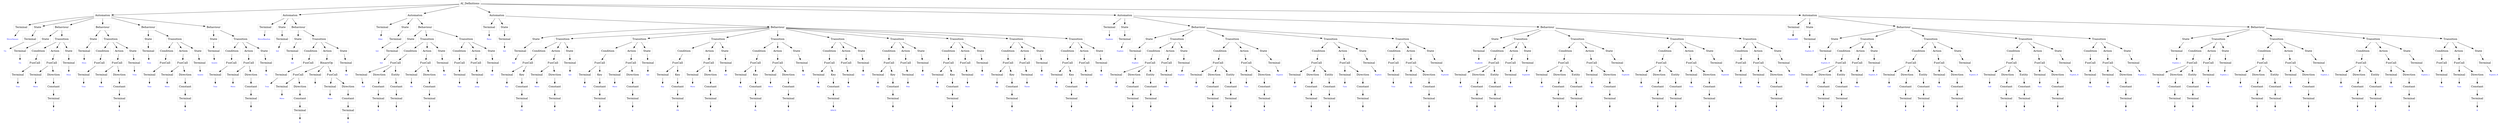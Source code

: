 
digraph AST{
node[shape=box, fontsize=16, color=gray];

"533" [label="AI_Definitions", ];
"533" -> "72";
"72" [label="Automaton", ];
"72" -> "73";
"73" [label="Terminal", ];
"-73" [label="MoverSquare", shape=none, fontsize=10, fontcolor=blue];
"73" -> "-73";
"72" -> "70";
"70" [label="State", ];
"70" -> "71";
"71" [label="Terminal", ];
"-71" [label="Un", shape=none, fontsize=10, fontcolor=blue];
"71" -> "-71";
"72" -> "24";
"24" [label="Behaviour", ];
"24" -> "10";
"10" [label="State", ];
"10" -> "11";
"11" [label="Terminal", ];
"-11" [label="Un", shape=none, fontsize=10, fontcolor=blue];
"11" -> "-11";
"24" -> "23";
"23" [label="Transition", ];
"23" -> "14";
"14" [label="Condition", ];
"14" -> "12";
"12" [label="FunCall", ];
"12" -> "13";
"13" [label="Terminal", ];
"-13" [label="True", shape=none, fontsize=10, fontcolor=blue];
"13" -> "-13";
"23" -> "20";
"20" [label="Action", ];
"20" -> "18";
"18" [label="FunCall", ];
"18" -> "19";
"19" [label="Terminal", ];
"-19" [label="Move", shape=none, fontsize=10, fontcolor=blue];
"19" -> "-19";
"18" -> "17";
"17" [label="Direction", ];
"17" -> "15";
"15" [label="Constant", ];
"15" -> "16";
"16" [label="Terminal", ];
"-16" [label="S", shape=none, fontsize=10, fontcolor=blue];
"16" -> "-16";
"23" -> "21";
"21" [label="State", ];
"21" -> "22";
"22" [label="Terminal", ];
"-22" [label="Deux", shape=none, fontsize=10, fontcolor=blue];
"22" -> "-22";
"72" -> "39";
"39" [label="Behaviour", ];
"39" -> "25";
"25" [label="State", ];
"25" -> "26";
"26" [label="Terminal", ];
"-26" [label="Deux", shape=none, fontsize=10, fontcolor=blue];
"26" -> "-26";
"39" -> "38";
"38" [label="Transition", ];
"38" -> "29";
"29" [label="Condition", ];
"29" -> "27";
"27" [label="FunCall", ];
"27" -> "28";
"28" [label="Terminal", ];
"-28" [label="True", shape=none, fontsize=10, fontcolor=blue];
"28" -> "-28";
"38" -> "35";
"35" [label="Action", ];
"35" -> "33";
"33" [label="FunCall", ];
"33" -> "34";
"34" [label="Terminal", ];
"-34" [label="Move", shape=none, fontsize=10, fontcolor=blue];
"34" -> "-34";
"33" -> "32";
"32" [label="Direction", ];
"32" -> "30";
"30" [label="Constant", ];
"30" -> "31";
"31" [label="Terminal", ];
"-31" [label="E", shape=none, fontsize=10, fontcolor=blue];
"31" -> "-31";
"38" -> "36";
"36" [label="State", ];
"36" -> "37";
"37" [label="Terminal", ];
"-37" [label="Trois", shape=none, fontsize=10, fontcolor=blue];
"37" -> "-37";
"72" -> "54";
"54" [label="Behaviour", ];
"54" -> "40";
"40" [label="State", ];
"40" -> "41";
"41" [label="Terminal", ];
"-41" [label="Trois", shape=none, fontsize=10, fontcolor=blue];
"41" -> "-41";
"54" -> "53";
"53" [label="Transition", ];
"53" -> "44";
"44" [label="Condition", ];
"44" -> "42";
"42" [label="FunCall", ];
"42" -> "43";
"43" [label="Terminal", ];
"-43" [label="True", shape=none, fontsize=10, fontcolor=blue];
"43" -> "-43";
"53" -> "50";
"50" [label="Action", ];
"50" -> "48";
"48" [label="FunCall", ];
"48" -> "49";
"49" [label="Terminal", ];
"-49" [label="Move", shape=none, fontsize=10, fontcolor=blue];
"49" -> "-49";
"48" -> "47";
"47" [label="Direction", ];
"47" -> "45";
"45" [label="Constant", ];
"45" -> "46";
"46" [label="Terminal", ];
"-46" [label="N", shape=none, fontsize=10, fontcolor=blue];
"46" -> "-46";
"53" -> "51";
"51" [label="State", ];
"51" -> "52";
"52" [label="Terminal", ];
"-52" [label="Quatre", shape=none, fontsize=10, fontcolor=blue];
"52" -> "-52";
"72" -> "69";
"69" [label="Behaviour", ];
"69" -> "55";
"55" [label="State", ];
"55" -> "56";
"56" [label="Terminal", ];
"-56" [label="Quatre", shape=none, fontsize=10, fontcolor=blue];
"56" -> "-56";
"69" -> "68";
"68" [label="Transition", ];
"68" -> "59";
"59" [label="Condition", ];
"59" -> "57";
"57" [label="FunCall", ];
"57" -> "58";
"58" [label="Terminal", ];
"-58" [label="True", shape=none, fontsize=10, fontcolor=blue];
"58" -> "-58";
"68" -> "65";
"65" [label="Action", ];
"65" -> "63";
"63" [label="FunCall", ];
"63" -> "64";
"64" [label="Terminal", ];
"-64" [label="Move", shape=none, fontsize=10, fontcolor=blue];
"64" -> "-64";
"63" -> "62";
"62" [label="Direction", ];
"62" -> "60";
"60" [label="Constant", ];
"60" -> "61";
"61" [label="Terminal", ];
"-61" [label="O", shape=none, fontsize=10, fontcolor=blue];
"61" -> "-61";
"68" -> "66";
"66" [label="State", ];
"66" -> "67";
"67" [label="Terminal", ];
"-67" [label="Un", shape=none, fontsize=10, fontcolor=blue];
"67" -> "-67";
"533" -> "98";
"98" [label="Automaton", ];
"98" -> "99";
"99" [label="Terminal", ];
"-99" [label="MoverRandom", shape=none, fontsize=10, fontcolor=blue];
"99" -> "-99";
"98" -> "96";
"96" [label="State", ];
"96" -> "97";
"97" [label="Terminal", ];
"-97" [label="Init", shape=none, fontsize=10, fontcolor=blue];
"97" -> "-97";
"98" -> "95";
"95" [label="Behaviour", ];
"95" -> "74";
"74" [label="State", ];
"74" -> "75";
"75" [label="Terminal", ];
"-75" [label="Init", shape=none, fontsize=10, fontcolor=blue];
"75" -> "-75";
"95" -> "94";
"94" [label="Transition", ];
"94" -> "78";
"78" [label="Condition", ];
"78" -> "76";
"76" [label="FunCall", ];
"76" -> "77";
"77" [label="Terminal", ];
"-77" [label="True", shape=none, fontsize=10, fontcolor=blue];
"77" -> "-77";
"94" -> "91";
"91" [label="Action", ];
"91" -> "89";
"89" [label="BinaryOp", ];
"89" -> "82";
"82" [label="FunCall", ];
"82" -> "83";
"83" [label="Terminal", ];
"-83" [label="Move", shape=none, fontsize=10, fontcolor=blue];
"83" -> "-83";
"82" -> "81";
"81" [label="Direction", ];
"81" -> "79";
"79" [label="Constant", ];
"79" -> "80";
"80" [label="Terminal", ];
"-80" [label="E", shape=none, fontsize=10, fontcolor=blue];
"80" -> "-80";
"89" -> "90";
"90" [label="Terminal", ];
"-90" [label="/", shape=none, fontsize=10, fontcolor=blue];
"90" -> "-90";
"89" -> "87";
"87" [label="FunCall", ];
"87" -> "88";
"88" [label="Terminal", ];
"-88" [label="Move", shape=none, fontsize=10, fontcolor=blue];
"88" -> "-88";
"87" -> "86";
"86" [label="Direction", ];
"86" -> "84";
"84" [label="Constant", ];
"84" -> "85";
"85" [label="Terminal", ];
"-85" [label="O", shape=none, fontsize=10, fontcolor=blue];
"85" -> "-85";
"94" -> "92";
"92" [label="State", ];
"92" -> "93";
"93" [label="Terminal", ];
"-93" [label="Init", shape=none, fontsize=10, fontcolor=blue];
"93" -> "-93";
"533" -> "132";
"132" [label="Automaton", ];
"132" -> "133";
"133" [label="Terminal", ];
"-133" [label="Hiter", shape=none, fontsize=10, fontcolor=blue];
"133" -> "-133";
"132" -> "130";
"130" [label="State", ];
"130" -> "131";
"131" [label="Terminal", ];
"-131" [label="Init", shape=none, fontsize=10, fontcolor=blue];
"131" -> "-131";
"132" -> "129";
"129" [label="Behaviour", ];
"129" -> "100";
"100" [label="State", ];
"100" -> "101";
"101" [label="Terminal", ];
"-101" [label="Init", shape=none, fontsize=10, fontcolor=blue];
"101" -> "-101";
"129" -> "119";
"119" [label="Transition", ];
"119" -> "110";
"110" [label="Condition", ];
"110" -> "108";
"108" [label="FunCall", ];
"108" -> "109";
"109" [label="Terminal", ];
"-109" [label="Cell", shape=none, fontsize=10, fontcolor=blue];
"109" -> "-109";
"108" -> "104";
"104" [label="Direction", ];
"104" -> "102";
"102" [label="Constant", ];
"102" -> "103";
"103" [label="Terminal", ];
"-103" [label="N", shape=none, fontsize=10, fontcolor=blue];
"103" -> "-103";
"108" -> "107";
"107" [label="Entity", ];
"107" -> "105";
"105" [label="Constant", ];
"105" -> "106";
"106" [label="Terminal", ];
"-106" [label="T", shape=none, fontsize=10, fontcolor=blue];
"106" -> "-106";
"119" -> "116";
"116" [label="Action", ];
"116" -> "114";
"114" [label="FunCall", ];
"114" -> "115";
"115" [label="Terminal", ];
"-115" [label="Hit", shape=none, fontsize=10, fontcolor=blue];
"115" -> "-115";
"114" -> "113";
"113" [label="Direction", ];
"113" -> "111";
"111" [label="Constant", ];
"111" -> "112";
"112" [label="Terminal", ];
"-112" [label="N", shape=none, fontsize=10, fontcolor=blue];
"112" -> "-112";
"119" -> "117";
"117" [label="State", ];
"117" -> "118";
"118" [label="Terminal", ];
"-118" [label="Init", shape=none, fontsize=10, fontcolor=blue];
"118" -> "-118";
"129" -> "128";
"128" [label="Transition", ];
"128" -> "122";
"122" [label="Condition", ];
"122" -> "120";
"120" [label="FunCall", ];
"120" -> "121";
"121" [label="Terminal", ];
"-121" [label="True", shape=none, fontsize=10, fontcolor=blue];
"121" -> "-121";
"128" -> "125";
"125" [label="Action", ];
"125" -> "123";
"123" [label="FunCall", ];
"123" -> "124";
"124" [label="Terminal", ];
"-124" [label="Jump", shape=none, fontsize=10, fontcolor=blue];
"124" -> "-124";
"128" -> "126";
"126" [label="State", ];
"126" -> "127";
"127" [label="Terminal", ];
"-127" [label="Init", shape=none, fontsize=10, fontcolor=blue];
"127" -> "-127";
"533" -> "259";
"259" [label="Automaton", ];
"259" -> "260";
"260" [label="Terminal", ];
"-260" [label="Perso", shape=none, fontsize=10, fontcolor=blue];
"260" -> "-260";
"259" -> "257";
"257" [label="State", ];
"257" -> "258";
"258" [label="Terminal", ];
"-258" [label="Init", shape=none, fontsize=10, fontcolor=blue];
"258" -> "-258";
"259" -> "256";
"256" [label="Behaviour", ];
"256" -> "134";
"134" [label="State", ];
"134" -> "135";
"135" [label="Terminal", ];
"-135" [label="Init", shape=none, fontsize=10, fontcolor=blue];
"135" -> "-135";
"256" -> "150";
"150" [label="Transition", ];
"150" -> "141";
"141" [label="Condition", ];
"141" -> "139";
"139" [label="FunCall", ];
"139" -> "140";
"140" [label="Terminal", ];
"-140" [label="Key", shape=none, fontsize=10, fontcolor=blue];
"140" -> "-140";
"139" -> "136";
"136" [label="Key", ];
"136" -> "137";
"137" [label="Constant", ];
"137" -> "138";
"138" [label="Terminal", ];
"-138" [label="FU", shape=none, fontsize=10, fontcolor=blue];
"138" -> "-138";
"150" -> "147";
"147" [label="Action", ];
"147" -> "145";
"145" [label="FunCall", ];
"145" -> "146";
"146" [label="Terminal", ];
"-146" [label="Move", shape=none, fontsize=10, fontcolor=blue];
"146" -> "-146";
"145" -> "144";
"144" [label="Direction", ];
"144" -> "142";
"142" [label="Constant", ];
"142" -> "143";
"143" [label="Terminal", ];
"-143" [label="N", shape=none, fontsize=10, fontcolor=blue];
"143" -> "-143";
"150" -> "148";
"148" [label="State", ];
"148" -> "149";
"149" [label="Terminal", ];
"-149" [label="Init", shape=none, fontsize=10, fontcolor=blue];
"149" -> "-149";
"256" -> "165";
"165" [label="Transition", ];
"165" -> "156";
"156" [label="Condition", ];
"156" -> "154";
"154" [label="FunCall", ];
"154" -> "155";
"155" [label="Terminal", ];
"-155" [label="Key", shape=none, fontsize=10, fontcolor=blue];
"155" -> "-155";
"154" -> "151";
"151" [label="Key", ];
"151" -> "152";
"152" [label="Constant", ];
"152" -> "153";
"153" [label="Terminal", ];
"-153" [label="FD", shape=none, fontsize=10, fontcolor=blue];
"153" -> "-153";
"165" -> "162";
"162" [label="Action", ];
"162" -> "160";
"160" [label="FunCall", ];
"160" -> "161";
"161" [label="Terminal", ];
"-161" [label="Move", shape=none, fontsize=10, fontcolor=blue];
"161" -> "-161";
"160" -> "159";
"159" [label="Direction", ];
"159" -> "157";
"157" [label="Constant", ];
"157" -> "158";
"158" [label="Terminal", ];
"-158" [label="S", shape=none, fontsize=10, fontcolor=blue];
"158" -> "-158";
"165" -> "163";
"163" [label="State", ];
"163" -> "164";
"164" [label="Terminal", ];
"-164" [label="Init", shape=none, fontsize=10, fontcolor=blue];
"164" -> "-164";
"256" -> "180";
"180" [label="Transition", ];
"180" -> "171";
"171" [label="Condition", ];
"171" -> "169";
"169" [label="FunCall", ];
"169" -> "170";
"170" [label="Terminal", ];
"-170" [label="Key", shape=none, fontsize=10, fontcolor=blue];
"170" -> "-170";
"169" -> "166";
"166" [label="Key", ];
"166" -> "167";
"167" [label="Constant", ];
"167" -> "168";
"168" [label="Terminal", ];
"-168" [label="FR", shape=none, fontsize=10, fontcolor=blue];
"168" -> "-168";
"180" -> "177";
"177" [label="Action", ];
"177" -> "175";
"175" [label="FunCall", ];
"175" -> "176";
"176" [label="Terminal", ];
"-176" [label="Move", shape=none, fontsize=10, fontcolor=blue];
"176" -> "-176";
"175" -> "174";
"174" [label="Direction", ];
"174" -> "172";
"172" [label="Constant", ];
"172" -> "173";
"173" [label="Terminal", ];
"-173" [label="E", shape=none, fontsize=10, fontcolor=blue];
"173" -> "-173";
"180" -> "178";
"178" [label="State", ];
"178" -> "179";
"179" [label="Terminal", ];
"-179" [label="Init", shape=none, fontsize=10, fontcolor=blue];
"179" -> "-179";
"256" -> "195";
"195" [label="Transition", ];
"195" -> "186";
"186" [label="Condition", ];
"186" -> "184";
"184" [label="FunCall", ];
"184" -> "185";
"185" [label="Terminal", ];
"-185" [label="Key", shape=none, fontsize=10, fontcolor=blue];
"185" -> "-185";
"184" -> "181";
"181" [label="Key", ];
"181" -> "182";
"182" [label="Constant", ];
"182" -> "183";
"183" [label="Terminal", ];
"-183" [label="FL", shape=none, fontsize=10, fontcolor=blue];
"183" -> "-183";
"195" -> "192";
"192" [label="Action", ];
"192" -> "190";
"190" [label="FunCall", ];
"190" -> "191";
"191" [label="Terminal", ];
"-191" [label="Move", shape=none, fontsize=10, fontcolor=blue];
"191" -> "-191";
"190" -> "189";
"189" [label="Direction", ];
"189" -> "187";
"187" [label="Constant", ];
"187" -> "188";
"188" [label="Terminal", ];
"-188" [label="O", shape=none, fontsize=10, fontcolor=blue];
"188" -> "-188";
"195" -> "193";
"193" [label="State", ];
"193" -> "194";
"194" [label="Terminal", ];
"-194" [label="Init", shape=none, fontsize=10, fontcolor=blue];
"194" -> "-194";
"256" -> "207";
"207" [label="Transition", ];
"207" -> "201";
"201" [label="Condition", ];
"201" -> "199";
"199" [label="FunCall", ];
"199" -> "200";
"200" [label="Terminal", ];
"-200" [label="Key", shape=none, fontsize=10, fontcolor=blue];
"200" -> "-200";
"199" -> "196";
"196" [label="Key", ];
"196" -> "197";
"197" [label="Constant", ];
"197" -> "198";
"198" [label="Terminal", ];
"-198" [label="SPACE", shape=none, fontsize=10, fontcolor=blue];
"198" -> "-198";
"207" -> "204";
"204" [label="Action", ];
"204" -> "202";
"202" [label="FunCall", ];
"202" -> "203";
"203" [label="Terminal", ];
"-203" [label="Hit", shape=none, fontsize=10, fontcolor=blue];
"203" -> "-203";
"207" -> "205";
"205" [label="State", ];
"205" -> "206";
"206" [label="Terminal", ];
"-206" [label="Init", shape=none, fontsize=10, fontcolor=blue];
"206" -> "-206";
"256" -> "219";
"219" [label="Transition", ];
"219" -> "213";
"213" [label="Condition", ];
"213" -> "211";
"211" [label="FunCall", ];
"211" -> "212";
"212" [label="Terminal", ];
"-212" [label="Key", shape=none, fontsize=10, fontcolor=blue];
"212" -> "-212";
"211" -> "208";
"208" [label="Key", ];
"208" -> "209";
"209" [label="Constant", ];
"209" -> "210";
"210" [label="Terminal", ];
"-210" [label="a", shape=none, fontsize=10, fontcolor=blue];
"210" -> "-210";
"219" -> "216";
"216" [label="Action", ];
"216" -> "214";
"214" [label="FunCall", ];
"214" -> "215";
"215" [label="Terminal", ];
"-215" [label="Pick", shape=none, fontsize=10, fontcolor=blue];
"215" -> "-215";
"219" -> "217";
"217" [label="State", ];
"217" -> "218";
"218" [label="Terminal", ];
"-218" [label="Init", shape=none, fontsize=10, fontcolor=blue];
"218" -> "-218";
"256" -> "231";
"231" [label="Transition", ];
"231" -> "225";
"225" [label="Condition", ];
"225" -> "223";
"223" [label="FunCall", ];
"223" -> "224";
"224" [label="Terminal", ];
"-224" [label="Key", shape=none, fontsize=10, fontcolor=blue];
"224" -> "-224";
"223" -> "220";
"220" [label="Key", ];
"220" -> "221";
"221" [label="Constant", ];
"221" -> "222";
"222" [label="Terminal", ];
"-222" [label="z", shape=none, fontsize=10, fontcolor=blue];
"222" -> "-222";
"231" -> "228";
"228" [label="Action", ];
"228" -> "226";
"226" [label="FunCall", ];
"226" -> "227";
"227" [label="Terminal", ];
"-227" [label="Store", shape=none, fontsize=10, fontcolor=blue];
"227" -> "-227";
"231" -> "229";
"229" [label="State", ];
"229" -> "230";
"230" [label="Terminal", ];
"-230" [label="Init", shape=none, fontsize=10, fontcolor=blue];
"230" -> "-230";
"256" -> "243";
"243" [label="Transition", ];
"243" -> "237";
"237" [label="Condition", ];
"237" -> "235";
"235" [label="FunCall", ];
"235" -> "236";
"236" [label="Terminal", ];
"-236" [label="Key", shape=none, fontsize=10, fontcolor=blue];
"236" -> "-236";
"235" -> "232";
"232" [label="Key", ];
"232" -> "233";
"233" [label="Constant", ];
"233" -> "234";
"234" [label="Terminal", ];
"-234" [label="q", shape=none, fontsize=10, fontcolor=blue];
"234" -> "-234";
"243" -> "240";
"240" [label="Action", ];
"240" -> "238";
"238" [label="FunCall", ];
"238" -> "239";
"239" [label="Terminal", ];
"-239" [label="Throw", shape=none, fontsize=10, fontcolor=blue];
"239" -> "-239";
"243" -> "241";
"241" [label="State", ];
"241" -> "242";
"242" [label="Terminal", ];
"-242" [label="Init", shape=none, fontsize=10, fontcolor=blue];
"242" -> "-242";
"256" -> "255";
"255" [label="Transition", ];
"255" -> "249";
"249" [label="Condition", ];
"249" -> "247";
"247" [label="FunCall", ];
"247" -> "248";
"248" [label="Terminal", ];
"-248" [label="Key", shape=none, fontsize=10, fontcolor=blue];
"248" -> "-248";
"247" -> "244";
"244" [label="Key", ];
"244" -> "245";
"245" [label="Constant", ];
"245" -> "246";
"246" [label="Terminal", ];
"-246" [label="s", shape=none, fontsize=10, fontcolor=blue];
"246" -> "-246";
"255" -> "252";
"252" [label="Action", ];
"252" -> "250";
"250" [label="FunCall", ];
"250" -> "251";
"251" [label="Terminal", ];
"-251" [label="Get", shape=none, fontsize=10, fontcolor=blue];
"251" -> "-251";
"255" -> "253";
"253" [label="State", ];
"253" -> "254";
"254" [label="Terminal", ];
"-254" [label="Init", shape=none, fontsize=10, fontcolor=blue];
"254" -> "-254";
"533" -> "395";
"395" [label="Automaton", ];
"395" -> "396";
"396" [label="Terminal", ];
"-396" [label="Explorer", shape=none, fontsize=10, fontcolor=blue];
"396" -> "-396";
"395" -> "393";
"393" [label="State", ];
"393" -> "394";
"394" [label="Terminal", ];
"-394" [label="Explore", shape=none, fontsize=10, fontcolor=blue];
"394" -> "-394";
"395" -> "326";
"326" [label="Behaviour", ];
"326" -> "261";
"261" [label="State", ];
"261" -> "262";
"262" [label="Terminal", ];
"-262" [label="Explore", shape=none, fontsize=10, fontcolor=blue];
"262" -> "-262";
"326" -> "277";
"277" [label="Transition", ];
"277" -> "271";
"271" [label="Condition", ];
"271" -> "269";
"269" [label="FunCall", ];
"269" -> "270";
"270" [label="Terminal", ];
"-270" [label="Cell", shape=none, fontsize=10, fontcolor=blue];
"270" -> "-270";
"269" -> "265";
"265" [label="Direction", ];
"265" -> "263";
"263" [label="Constant", ];
"263" -> "264";
"264" [label="Terminal", ];
"-264" [label="F", shape=none, fontsize=10, fontcolor=blue];
"264" -> "-264";
"269" -> "268";
"268" [label="Entity", ];
"268" -> "266";
"266" [label="Constant", ];
"266" -> "267";
"267" [label="Terminal", ];
"-267" [label="V", shape=none, fontsize=10, fontcolor=blue];
"267" -> "-267";
"277" -> "274";
"274" [label="Action", ];
"274" -> "272";
"272" [label="FunCall", ];
"272" -> "273";
"273" [label="Terminal", ];
"-273" [label="Move", shape=none, fontsize=10, fontcolor=blue];
"273" -> "-273";
"277" -> "275";
"275" [label="State", ];
"275" -> "276";
"276" [label="Terminal", ];
"-276" [label="Explore", shape=none, fontsize=10, fontcolor=blue];
"276" -> "-276";
"326" -> "295";
"295" [label="Transition", ];
"295" -> "286";
"286" [label="Condition", ];
"286" -> "284";
"284" [label="FunCall", ];
"284" -> "285";
"285" [label="Terminal", ];
"-285" [label="Cell", shape=none, fontsize=10, fontcolor=blue];
"285" -> "-285";
"284" -> "280";
"280" [label="Direction", ];
"280" -> "278";
"278" [label="Constant", ];
"278" -> "279";
"279" [label="Terminal", ];
"-279" [label="R", shape=none, fontsize=10, fontcolor=blue];
"279" -> "-279";
"284" -> "283";
"283" [label="Entity", ];
"283" -> "281";
"281" [label="Constant", ];
"281" -> "282";
"282" [label="Terminal", ];
"-282" [label="V", shape=none, fontsize=10, fontcolor=blue];
"282" -> "-282";
"295" -> "292";
"292" [label="Action", ];
"292" -> "290";
"290" [label="FunCall", ];
"290" -> "291";
"291" [label="Terminal", ];
"-291" [label="Turn", shape=none, fontsize=10, fontcolor=blue];
"291" -> "-291";
"290" -> "289";
"289" [label="Direction", ];
"289" -> "287";
"287" [label="Constant", ];
"287" -> "288";
"288" [label="Terminal", ];
"-288" [label="R", shape=none, fontsize=10, fontcolor=blue];
"288" -> "-288";
"295" -> "293";
"293" [label="State", ];
"293" -> "294";
"294" [label="Terminal", ];
"-294" [label="Explore", shape=none, fontsize=10, fontcolor=blue];
"294" -> "-294";
"326" -> "313";
"313" [label="Transition", ];
"313" -> "304";
"304" [label="Condition", ];
"304" -> "302";
"302" [label="FunCall", ];
"302" -> "303";
"303" [label="Terminal", ];
"-303" [label="Cell", shape=none, fontsize=10, fontcolor=blue];
"303" -> "-303";
"302" -> "298";
"298" [label="Direction", ];
"298" -> "296";
"296" [label="Constant", ];
"296" -> "297";
"297" [label="Terminal", ];
"-297" [label="L", shape=none, fontsize=10, fontcolor=blue];
"297" -> "-297";
"302" -> "301";
"301" [label="Entity", ];
"301" -> "299";
"299" [label="Constant", ];
"299" -> "300";
"300" [label="Terminal", ];
"-300" [label="V", shape=none, fontsize=10, fontcolor=blue];
"300" -> "-300";
"313" -> "310";
"310" [label="Action", ];
"310" -> "308";
"308" [label="FunCall", ];
"308" -> "309";
"309" [label="Terminal", ];
"-309" [label="Turn", shape=none, fontsize=10, fontcolor=blue];
"309" -> "-309";
"308" -> "307";
"307" [label="Direction", ];
"307" -> "305";
"305" [label="Constant", ];
"305" -> "306";
"306" [label="Terminal", ];
"-306" [label="L", shape=none, fontsize=10, fontcolor=blue];
"306" -> "-306";
"313" -> "311";
"311" [label="State", ];
"311" -> "312";
"312" [label="Terminal", ];
"-312" [label="Explore", shape=none, fontsize=10, fontcolor=blue];
"312" -> "-312";
"326" -> "325";
"325" [label="Transition", ];
"325" -> "316";
"316" [label="Condition", ];
"316" -> "314";
"314" [label="FunCall", ];
"314" -> "315";
"315" [label="Terminal", ];
"-315" [label="True", shape=none, fontsize=10, fontcolor=blue];
"315" -> "-315";
"325" -> "322";
"322" [label="Action", ];
"322" -> "320";
"320" [label="FunCall", ];
"320" -> "321";
"321" [label="Terminal", ];
"-321" [label="Turn", shape=none, fontsize=10, fontcolor=blue];
"321" -> "-321";
"320" -> "319";
"319" [label="Direction", ];
"319" -> "317";
"317" [label="Constant", ];
"317" -> "318";
"318" [label="Terminal", ];
"-318" [label="B", shape=none, fontsize=10, fontcolor=blue];
"318" -> "-318";
"325" -> "323";
"323" [label="State", ];
"323" -> "324";
"324" [label="Terminal", ];
"-324" [label="Exploreb", shape=none, fontsize=10, fontcolor=blue];
"324" -> "-324";
"395" -> "392";
"392" [label="Behaviour", ];
"392" -> "327";
"327" [label="State", ];
"327" -> "328";
"328" [label="Terminal", ];
"-328" [label="Exploreb", shape=none, fontsize=10, fontcolor=blue];
"328" -> "-328";
"392" -> "343";
"343" [label="Transition", ];
"343" -> "337";
"337" [label="Condition", ];
"337" -> "335";
"335" [label="FunCall", ];
"335" -> "336";
"336" [label="Terminal", ];
"-336" [label="Cell", shape=none, fontsize=10, fontcolor=blue];
"336" -> "-336";
"335" -> "331";
"331" [label="Direction", ];
"331" -> "329";
"329" [label="Constant", ];
"329" -> "330";
"330" [label="Terminal", ];
"-330" [label="F", shape=none, fontsize=10, fontcolor=blue];
"330" -> "-330";
"335" -> "334";
"334" [label="Entity", ];
"334" -> "332";
"332" [label="Constant", ];
"332" -> "333";
"333" [label="Terminal", ];
"-333" [label="V", shape=none, fontsize=10, fontcolor=blue];
"333" -> "-333";
"343" -> "340";
"340" [label="Action", ];
"340" -> "338";
"338" [label="FunCall", ];
"338" -> "339";
"339" [label="Terminal", ];
"-339" [label="Move", shape=none, fontsize=10, fontcolor=blue];
"339" -> "-339";
"343" -> "341";
"341" [label="State", ];
"341" -> "342";
"342" [label="Terminal", ];
"-342" [label="Exploreb", shape=none, fontsize=10, fontcolor=blue];
"342" -> "-342";
"392" -> "361";
"361" [label="Transition", ];
"361" -> "352";
"352" [label="Condition", ];
"352" -> "350";
"350" [label="FunCall", ];
"350" -> "351";
"351" [label="Terminal", ];
"-351" [label="Cell", shape=none, fontsize=10, fontcolor=blue];
"351" -> "-351";
"350" -> "346";
"346" [label="Direction", ];
"346" -> "344";
"344" [label="Constant", ];
"344" -> "345";
"345" [label="Terminal", ];
"-345" [label="L", shape=none, fontsize=10, fontcolor=blue];
"345" -> "-345";
"350" -> "349";
"349" [label="Entity", ];
"349" -> "347";
"347" [label="Constant", ];
"347" -> "348";
"348" [label="Terminal", ];
"-348" [label="V", shape=none, fontsize=10, fontcolor=blue];
"348" -> "-348";
"361" -> "358";
"358" [label="Action", ];
"358" -> "356";
"356" [label="FunCall", ];
"356" -> "357";
"357" [label="Terminal", ];
"-357" [label="Turn", shape=none, fontsize=10, fontcolor=blue];
"357" -> "-357";
"356" -> "355";
"355" [label="Direction", ];
"355" -> "353";
"353" [label="Constant", ];
"353" -> "354";
"354" [label="Terminal", ];
"-354" [label="L", shape=none, fontsize=10, fontcolor=blue];
"354" -> "-354";
"361" -> "359";
"359" [label="State", ];
"359" -> "360";
"360" [label="Terminal", ];
"-360" [label="Exploreb", shape=none, fontsize=10, fontcolor=blue];
"360" -> "-360";
"392" -> "379";
"379" [label="Transition", ];
"379" -> "370";
"370" [label="Condition", ];
"370" -> "368";
"368" [label="FunCall", ];
"368" -> "369";
"369" [label="Terminal", ];
"-369" [label="Cell", shape=none, fontsize=10, fontcolor=blue];
"369" -> "-369";
"368" -> "364";
"364" [label="Direction", ];
"364" -> "362";
"362" [label="Constant", ];
"362" -> "363";
"363" [label="Terminal", ];
"-363" [label="R", shape=none, fontsize=10, fontcolor=blue];
"363" -> "-363";
"368" -> "367";
"367" [label="Entity", ];
"367" -> "365";
"365" [label="Constant", ];
"365" -> "366";
"366" [label="Terminal", ];
"-366" [label="V", shape=none, fontsize=10, fontcolor=blue];
"366" -> "-366";
"379" -> "376";
"376" [label="Action", ];
"376" -> "374";
"374" [label="FunCall", ];
"374" -> "375";
"375" [label="Terminal", ];
"-375" [label="Turn", shape=none, fontsize=10, fontcolor=blue];
"375" -> "-375";
"374" -> "373";
"373" [label="Direction", ];
"373" -> "371";
"371" [label="Constant", ];
"371" -> "372";
"372" [label="Terminal", ];
"-372" [label="R", shape=none, fontsize=10, fontcolor=blue];
"372" -> "-372";
"379" -> "377";
"377" [label="State", ];
"377" -> "378";
"378" [label="Terminal", ];
"-378" [label="Exploreb", shape=none, fontsize=10, fontcolor=blue];
"378" -> "-378";
"392" -> "391";
"391" [label="Transition", ];
"391" -> "382";
"382" [label="Condition", ];
"382" -> "380";
"380" [label="FunCall", ];
"380" -> "381";
"381" [label="Terminal", ];
"-381" [label="True", shape=none, fontsize=10, fontcolor=blue];
"381" -> "-381";
"391" -> "388";
"388" [label="Action", ];
"388" -> "386";
"386" [label="FunCall", ];
"386" -> "387";
"387" [label="Terminal", ];
"-387" [label="Turn", shape=none, fontsize=10, fontcolor=blue];
"387" -> "-387";
"386" -> "385";
"385" [label="Direction", ];
"385" -> "383";
"383" [label="Constant", ];
"383" -> "384";
"384" [label="Terminal", ];
"-384" [label="B", shape=none, fontsize=10, fontcolor=blue];
"384" -> "-384";
"391" -> "389";
"389" [label="State", ];
"389" -> "390";
"390" [label="Terminal", ];
"-390" [label="Explore", shape=none, fontsize=10, fontcolor=blue];
"390" -> "-390";
"533" -> "531";
"531" [label="Automaton", ];
"531" -> "532";
"532" [label="Terminal", ];
"-532" [label="ExplorerBIS", shape=none, fontsize=10, fontcolor=blue];
"532" -> "-532";
"531" -> "529";
"529" [label="State", ];
"529" -> "530";
"530" [label="Terminal", ];
"-530" [label="Explore_R", shape=none, fontsize=10, fontcolor=blue];
"530" -> "-530";
"531" -> "462";
"462" [label="Behaviour", ];
"462" -> "397";
"397" [label="State", ];
"397" -> "398";
"398" [label="Terminal", ];
"-398" [label="Explore_R", shape=none, fontsize=10, fontcolor=blue];
"398" -> "-398";
"462" -> "413";
"413" [label="Transition", ];
"413" -> "407";
"407" [label="Condition", ];
"407" -> "405";
"405" [label="FunCall", ];
"405" -> "406";
"406" [label="Terminal", ];
"-406" [label="Cell", shape=none, fontsize=10, fontcolor=blue];
"406" -> "-406";
"405" -> "401";
"401" [label="Direction", ];
"401" -> "399";
"399" [label="Constant", ];
"399" -> "400";
"400" [label="Terminal", ];
"-400" [label="F", shape=none, fontsize=10, fontcolor=blue];
"400" -> "-400";
"405" -> "404";
"404" [label="Entity", ];
"404" -> "402";
"402" [label="Constant", ];
"402" -> "403";
"403" [label="Terminal", ];
"-403" [label="V", shape=none, fontsize=10, fontcolor=blue];
"403" -> "-403";
"413" -> "410";
"410" [label="Action", ];
"410" -> "408";
"408" [label="FunCall", ];
"408" -> "409";
"409" [label="Terminal", ];
"-409" [label="Move", shape=none, fontsize=10, fontcolor=blue];
"409" -> "-409";
"413" -> "411";
"411" [label="State", ];
"411" -> "412";
"412" [label="Terminal", ];
"-412" [label="Explore_R", shape=none, fontsize=10, fontcolor=blue];
"412" -> "-412";
"462" -> "431";
"431" [label="Transition", ];
"431" -> "422";
"422" [label="Condition", ];
"422" -> "420";
"420" [label="FunCall", ];
"420" -> "421";
"421" [label="Terminal", ];
"-421" [label="Cell", shape=none, fontsize=10, fontcolor=blue];
"421" -> "-421";
"420" -> "416";
"416" [label="Direction", ];
"416" -> "414";
"414" [label="Constant", ];
"414" -> "415";
"415" [label="Terminal", ];
"-415" [label="R", shape=none, fontsize=10, fontcolor=blue];
"415" -> "-415";
"420" -> "419";
"419" [label="Entity", ];
"419" -> "417";
"417" [label="Constant", ];
"417" -> "418";
"418" [label="Terminal", ];
"-418" [label="V", shape=none, fontsize=10, fontcolor=blue];
"418" -> "-418";
"431" -> "428";
"428" [label="Action", ];
"428" -> "426";
"426" [label="FunCall", ];
"426" -> "427";
"427" [label="Terminal", ];
"-427" [label="Turn", shape=none, fontsize=10, fontcolor=blue];
"427" -> "-427";
"426" -> "425";
"425" [label="Direction", ];
"425" -> "423";
"423" [label="Constant", ];
"423" -> "424";
"424" [label="Terminal", ];
"-424" [label="R", shape=none, fontsize=10, fontcolor=blue];
"424" -> "-424";
"431" -> "429";
"429" [label="State", ];
"429" -> "430";
"430" [label="Terminal", ];
"-430" [label="Explore_R", shape=none, fontsize=10, fontcolor=blue];
"430" -> "-430";
"462" -> "449";
"449" [label="Transition", ];
"449" -> "440";
"440" [label="Condition", ];
"440" -> "438";
"438" [label="FunCall", ];
"438" -> "439";
"439" [label="Terminal", ];
"-439" [label="Cell", shape=none, fontsize=10, fontcolor=blue];
"439" -> "-439";
"438" -> "434";
"434" [label="Direction", ];
"434" -> "432";
"432" [label="Constant", ];
"432" -> "433";
"433" [label="Terminal", ];
"-433" [label="L", shape=none, fontsize=10, fontcolor=blue];
"433" -> "-433";
"438" -> "437";
"437" [label="Entity", ];
"437" -> "435";
"435" [label="Constant", ];
"435" -> "436";
"436" [label="Terminal", ];
"-436" [label="V", shape=none, fontsize=10, fontcolor=blue];
"436" -> "-436";
"449" -> "446";
"446" [label="Action", ];
"446" -> "444";
"444" [label="FunCall", ];
"444" -> "445";
"445" [label="Terminal", ];
"-445" [label="Turn", shape=none, fontsize=10, fontcolor=blue];
"445" -> "-445";
"444" -> "443";
"443" [label="Direction", ];
"443" -> "441";
"441" [label="Constant", ];
"441" -> "442";
"442" [label="Terminal", ];
"-442" [label="L", shape=none, fontsize=10, fontcolor=blue];
"442" -> "-442";
"449" -> "447";
"447" [label="State", ];
"447" -> "448";
"448" [label="Terminal", ];
"-448" [label="Explore_R", shape=none, fontsize=10, fontcolor=blue];
"448" -> "-448";
"462" -> "461";
"461" [label="Transition", ];
"461" -> "452";
"452" [label="Condition", ];
"452" -> "450";
"450" [label="FunCall", ];
"450" -> "451";
"451" [label="Terminal", ];
"-451" [label="True", shape=none, fontsize=10, fontcolor=blue];
"451" -> "-451";
"461" -> "458";
"458" [label="Action", ];
"458" -> "456";
"456" [label="FunCall", ];
"456" -> "457";
"457" [label="Terminal", ];
"-457" [label="Turn", shape=none, fontsize=10, fontcolor=blue];
"457" -> "-457";
"456" -> "455";
"455" [label="Direction", ];
"455" -> "453";
"453" [label="Constant", ];
"453" -> "454";
"454" [label="Terminal", ];
"-454" [label="B", shape=none, fontsize=10, fontcolor=blue];
"454" -> "-454";
"461" -> "459";
"459" [label="State", ];
"459" -> "460";
"460" [label="Terminal", ];
"-460" [label="Explore_L", shape=none, fontsize=10, fontcolor=blue];
"460" -> "-460";
"531" -> "528";
"528" [label="Behaviour", ];
"528" -> "463";
"463" [label="State", ];
"463" -> "464";
"464" [label="Terminal", ];
"-464" [label="Explore_L", shape=none, fontsize=10, fontcolor=blue];
"464" -> "-464";
"528" -> "479";
"479" [label="Transition", ];
"479" -> "473";
"473" [label="Condition", ];
"473" -> "471";
"471" [label="FunCall", ];
"471" -> "472";
"472" [label="Terminal", ];
"-472" [label="Cell", shape=none, fontsize=10, fontcolor=blue];
"472" -> "-472";
"471" -> "467";
"467" [label="Direction", ];
"467" -> "465";
"465" [label="Constant", ];
"465" -> "466";
"466" [label="Terminal", ];
"-466" [label="F", shape=none, fontsize=10, fontcolor=blue];
"466" -> "-466";
"471" -> "470";
"470" [label="Entity", ];
"470" -> "468";
"468" [label="Constant", ];
"468" -> "469";
"469" [label="Terminal", ];
"-469" [label="V", shape=none, fontsize=10, fontcolor=blue];
"469" -> "-469";
"479" -> "476";
"476" [label="Action", ];
"476" -> "474";
"474" [label="FunCall", ];
"474" -> "475";
"475" [label="Terminal", ];
"-475" [label="Move", shape=none, fontsize=10, fontcolor=blue];
"475" -> "-475";
"479" -> "477";
"477" [label="State", ];
"477" -> "478";
"478" [label="Terminal", ];
"-478" [label="Explore_L", shape=none, fontsize=10, fontcolor=blue];
"478" -> "-478";
"528" -> "497";
"497" [label="Transition", ];
"497" -> "488";
"488" [label="Condition", ];
"488" -> "486";
"486" [label="FunCall", ];
"486" -> "487";
"487" [label="Terminal", ];
"-487" [label="Cell", shape=none, fontsize=10, fontcolor=blue];
"487" -> "-487";
"486" -> "482";
"482" [label="Direction", ];
"482" -> "480";
"480" [label="Constant", ];
"480" -> "481";
"481" [label="Terminal", ];
"-481" [label="L", shape=none, fontsize=10, fontcolor=blue];
"481" -> "-481";
"486" -> "485";
"485" [label="Entity", ];
"485" -> "483";
"483" [label="Constant", ];
"483" -> "484";
"484" [label="Terminal", ];
"-484" [label="V", shape=none, fontsize=10, fontcolor=blue];
"484" -> "-484";
"497" -> "494";
"494" [label="Action", ];
"494" -> "492";
"492" [label="FunCall", ];
"492" -> "493";
"493" [label="Terminal", ];
"-493" [label="Turn", shape=none, fontsize=10, fontcolor=blue];
"493" -> "-493";
"492" -> "491";
"491" [label="Direction", ];
"491" -> "489";
"489" [label="Constant", ];
"489" -> "490";
"490" [label="Terminal", ];
"-490" [label="L", shape=none, fontsize=10, fontcolor=blue];
"490" -> "-490";
"497" -> "495";
"495" [label="State", ];
"495" -> "496";
"496" [label="Terminal", ];
"-496" [label="Explore_L", shape=none, fontsize=10, fontcolor=blue];
"496" -> "-496";
"528" -> "515";
"515" [label="Transition", ];
"515" -> "506";
"506" [label="Condition", ];
"506" -> "504";
"504" [label="FunCall", ];
"504" -> "505";
"505" [label="Terminal", ];
"-505" [label="Cell", shape=none, fontsize=10, fontcolor=blue];
"505" -> "-505";
"504" -> "500";
"500" [label="Direction", ];
"500" -> "498";
"498" [label="Constant", ];
"498" -> "499";
"499" [label="Terminal", ];
"-499" [label="R", shape=none, fontsize=10, fontcolor=blue];
"499" -> "-499";
"504" -> "503";
"503" [label="Entity", ];
"503" -> "501";
"501" [label="Constant", ];
"501" -> "502";
"502" [label="Terminal", ];
"-502" [label="V", shape=none, fontsize=10, fontcolor=blue];
"502" -> "-502";
"515" -> "512";
"512" [label="Action", ];
"512" -> "510";
"510" [label="FunCall", ];
"510" -> "511";
"511" [label="Terminal", ];
"-511" [label="Turn", shape=none, fontsize=10, fontcolor=blue];
"511" -> "-511";
"510" -> "509";
"509" [label="Direction", ];
"509" -> "507";
"507" [label="Constant", ];
"507" -> "508";
"508" [label="Terminal", ];
"-508" [label="R", shape=none, fontsize=10, fontcolor=blue];
"508" -> "-508";
"515" -> "513";
"513" [label="State", ];
"513" -> "514";
"514" [label="Terminal", ];
"-514" [label="Explore_L", shape=none, fontsize=10, fontcolor=blue];
"514" -> "-514";
"528" -> "527";
"527" [label="Transition", ];
"527" -> "518";
"518" [label="Condition", ];
"518" -> "516";
"516" [label="FunCall", ];
"516" -> "517";
"517" [label="Terminal", ];
"-517" [label="True", shape=none, fontsize=10, fontcolor=blue];
"517" -> "-517";
"527" -> "524";
"524" [label="Action", ];
"524" -> "522";
"522" [label="FunCall", ];
"522" -> "523";
"523" [label="Terminal", ];
"-523" [label="Turn", shape=none, fontsize=10, fontcolor=blue];
"523" -> "-523";
"522" -> "521";
"521" [label="Direction", ];
"521" -> "519";
"519" [label="Constant", ];
"519" -> "520";
"520" [label="Terminal", ];
"-520" [label="B", shape=none, fontsize=10, fontcolor=blue];
"520" -> "-520";
"527" -> "525";
"525" [label="State", ];
"525" -> "526";
"526" [label="Terminal", ];
"-526" [label="Explore_R", shape=none, fontsize=10, fontcolor=blue];
"526" -> "-526";
}

